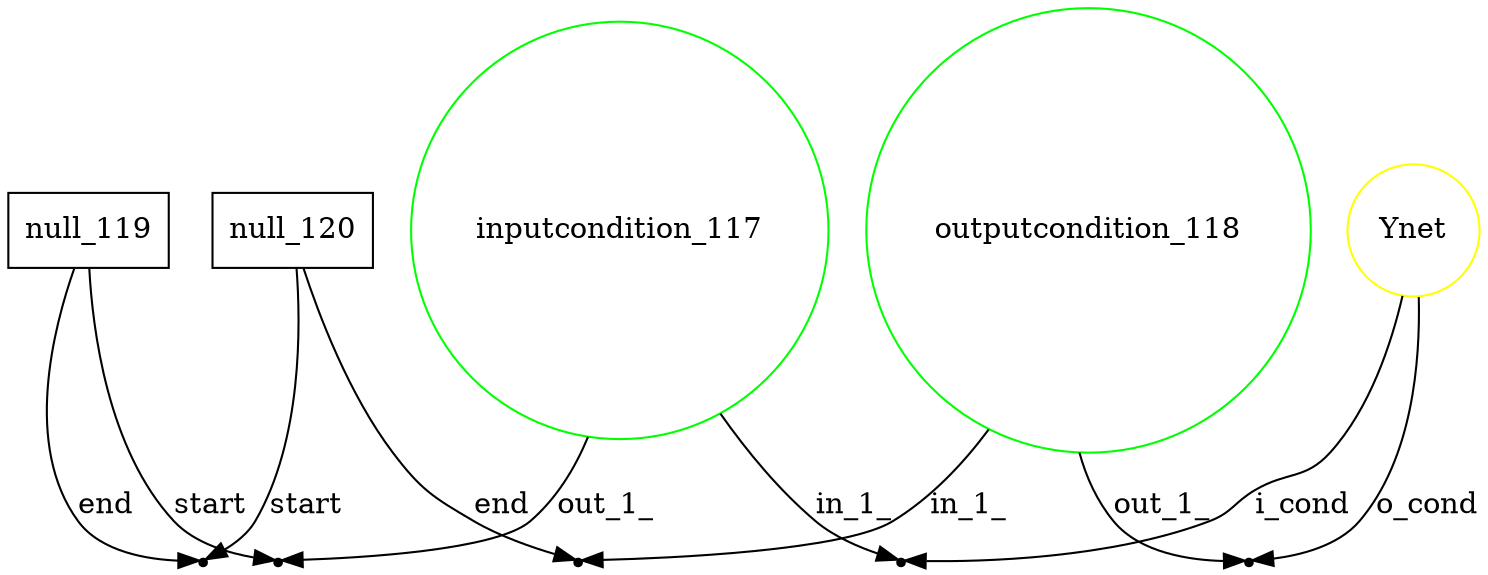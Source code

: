 digraph {
//EXTRANET 
	null_120[shape=box];
	null_120->_null_119_null_120[label=start];
	null_120->_null_120_outputcondition_118[label=end];
	null_119[shape=box];
	null_119->_inputcondition_117_null_119[label=start];
	null_119->_null_119_null_120[label=end];
	inputcondition_117[shape=circle, color=green];
	inputcondition_117->_inputcondition_117_Ynet[label=in_1_];
	inputcondition_117->_inputcondition_117_null_119[label=out_1_];
	outputcondition_118[shape=circle, color=green];
	outputcondition_118->_null_120_outputcondition_118[label=in_1_];
	outputcondition_118->_outputcondition_118_Ynet[label=out_1_];
	Ynet[shape=circle, color=yellow];
	Ynet->_inputcondition_117_Ynet[label=i_cond];
	Ynet->_outputcondition_118_Ynet[label=o_cond];
	_inputcondition_117_Ynet [shape=point];
	_outputcondition_118_Ynet [shape=point];
	_inputcondition_117_null_119 [shape=point];
	_null_119_null_120 [shape=point];
	_null_120_outputcondition_118 [shape=point];
}